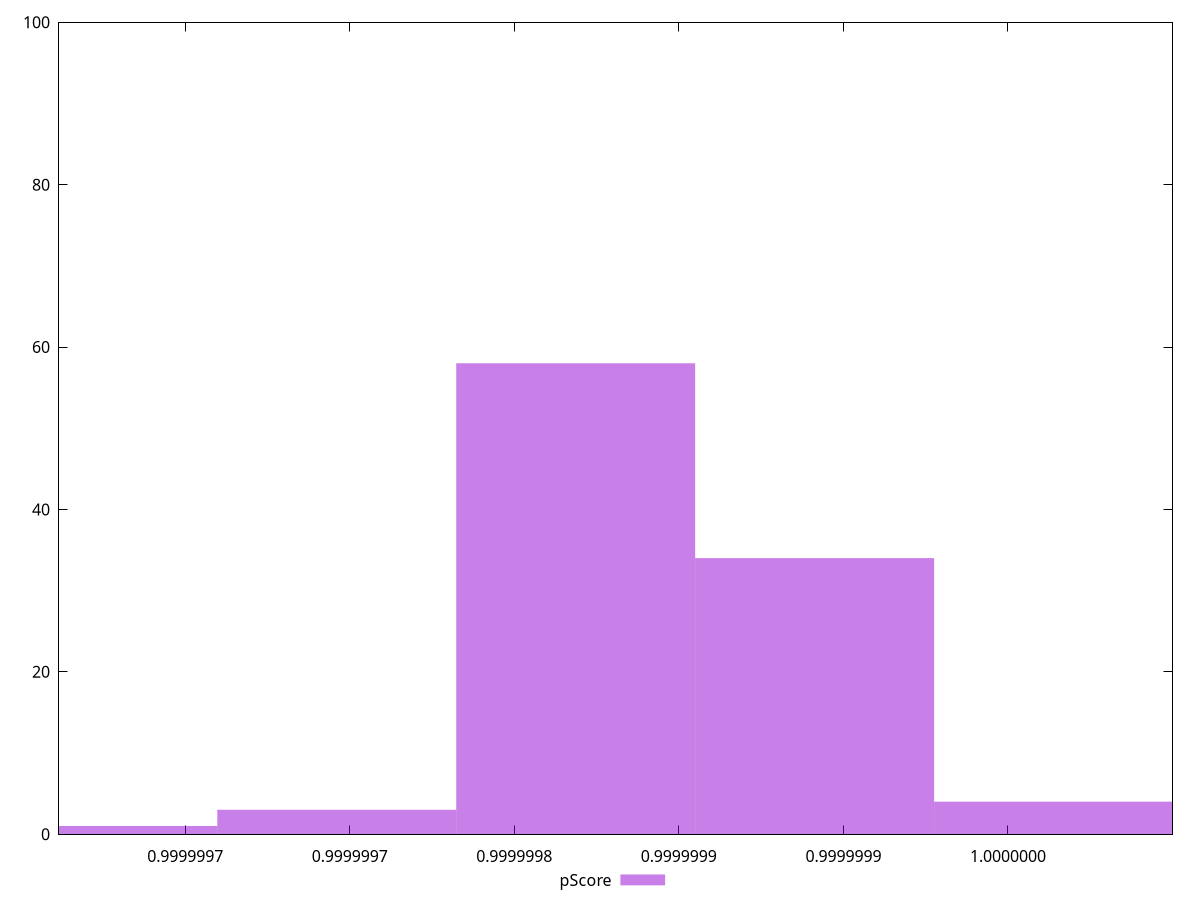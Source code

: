 reset

$pScore <<EOF
0.9999998912461199 34
0.9999998186492601 58
0.9999999638429796 4
0.9999997460524004 3
0.9999996734555406 1
EOF

set key outside below
set boxwidth 7.259685973872241e-8
set xrange [0.9999996616571389:0.9999999999829432]
set yrange [0:100]
set trange [0:100]
set style fill transparent solid 0.5 noborder
set terminal svg size 640, 490 enhanced background rgb 'white'
set output "reports/report_00030_2021-02-24T20-42-31.540Z/bootup-time/samples/agenda/pScore/histogram.svg"

plot $pScore title "pScore" with boxes

reset
